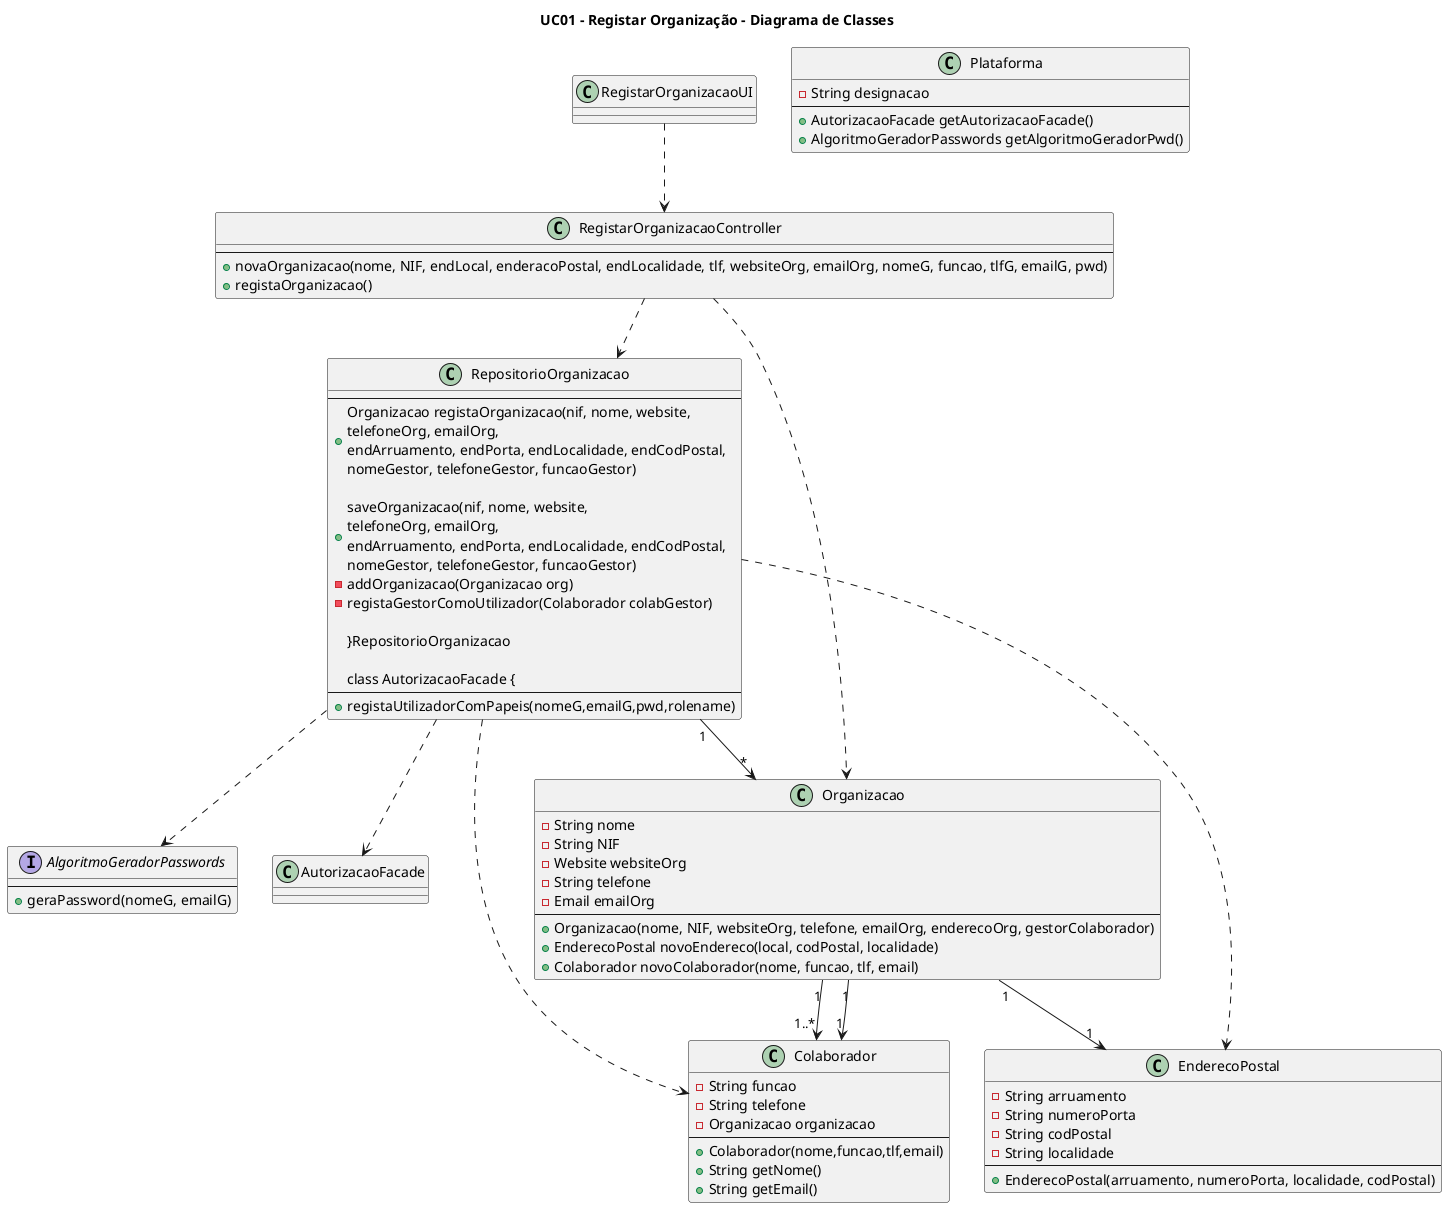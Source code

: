 @startuml

title UC01 - Registar Organização - Diagrama de Classes

class RegistarOrganizacaoUI {
}

class RegistarOrganizacaoController {
    --
    +novaOrganizacao(nome, NIF, endLocal, enderacoPostal, endLocalidade, tlf, websiteOrg, emailOrg, nomeG, funcao, tlfG, emailG, pwd)
    +registaOrganizacao()
}

class Organizacao {
    -String nome
    -String NIF
    -Website websiteOrg
    -String telefone
    -Email emailOrg
    --
    +Organizacao(nome, NIF, websiteOrg, telefone, emailOrg, enderecoOrg, gestorColaborador)
    +EnderecoPostal novoEndereco(local, codPostal, localidade)
    +Colaborador novoColaborador(nome, funcao, tlf, email)
}

class Colaborador {
    -String funcao
    -String telefone
    -Organizacao organizacao
    --
    +Colaborador(nome,funcao,tlf,email)
    +String getNome()
    +String getEmail()
}

class EnderecoPostal {
    -String arruamento
    -String numeroPorta
    -String codPostal
    -String localidade
    --
    +EnderecoPostal(arruamento, numeroPorta, localidade, codPostal)
}

class RepositorioOrganizacao {
    --
    +Organizacao registaOrganizacao(nif, nome, website, \ntelefoneOrg, emailOrg, \nendArruamento, endPorta, endLocalidade, endCodPostal, \nnomeGestor, telefoneGestor, funcaoGestor)
    
    +saveOrganizacao(nif, nome, website, \ntelefoneOrg, emailOrg, \nendArruamento, endPorta, endLocalidade, endCodPostal, \nnomeGestor, telefoneGestor, funcaoGestor)
    -addOrganizacao(Organizacao org)
    -registaGestorComoUtilizador(Colaborador colabGestor)

}RepositorioOrganizacao

class AutorizacaoFacade {
    --
    +registaUtilizadorComPapeis(nomeG,emailG,pwd,rolename)
}

interface AlgoritmoGeradorPasswords {
    --
    +geraPassword(nomeG, emailG)
}

class Plataforma {
    -String designacao
    --
    +AutorizacaoFacade getAutorizacaoFacade()
    +AlgoritmoGeradorPasswords getAlgoritmoGeradorPwd()
}

RegistarOrganizacaoUI ..> RegistarOrganizacaoController
RegistarOrganizacaoController ..> RepositorioOrganizacao
RegistarOrganizacaoController ..> Organizacao
Organizacao "1"-->"1..*" Colaborador 
Organizacao "1"-->"1" Colaborador 
Organizacao "1"-->"1" EnderecoPostal 
RepositorioOrganizacao "1"-->"*" Organizacao 
RepositorioOrganizacao ..> AutorizacaoFacade
RepositorioOrganizacao ..> AlgoritmoGeradorPasswords
RepositorioOrganizacao ..> Colaborador
RepositorioOrganizacao ..> EnderecoPostal

newpage

interface AlgoritmoGeradorPasswords {
    --
    +String geraPassword(String nomeG, String emailG)
}

note left
Esta interface será alvo de múltiplas implementações,
uma por cada algoritmo externo que tenha que ser suportado.
end note

class AlgoritmoGeradorPasswordsAdapter1 {
    --
    +String geraPassword(String nome, Email email)
}

class AlgoritmoGeradorPasswordsAdapter2 {
    --
    +String geraPassword(String nome, Email email)
}

class AlgoritmoExterno1API {
    +String randomPassword()
    +String randomPassword(Integer minChars, Integer maxChars)
}

class AlgoritmoExterno2API {
    +Password generatePassword()
    +Password generatePassword(String feedChars)
    +Password generatePassword(Integer strength)
    +Password generatePassword(Integer strength, String feedChars)
}

AlgoritmoGeradorPasswords <|.. AlgoritmoGeradorPasswordsAdapter1
AlgoritmoGeradorPasswordsAdapter1 --> AlgoritmoExterno1API
AlgoritmoGeradorPasswords <|.. AlgoritmoGeradorPasswordsAdapter2
AlgoritmoGeradorPasswordsAdapter2 --> AlgoritmoExterno2API

@enduml